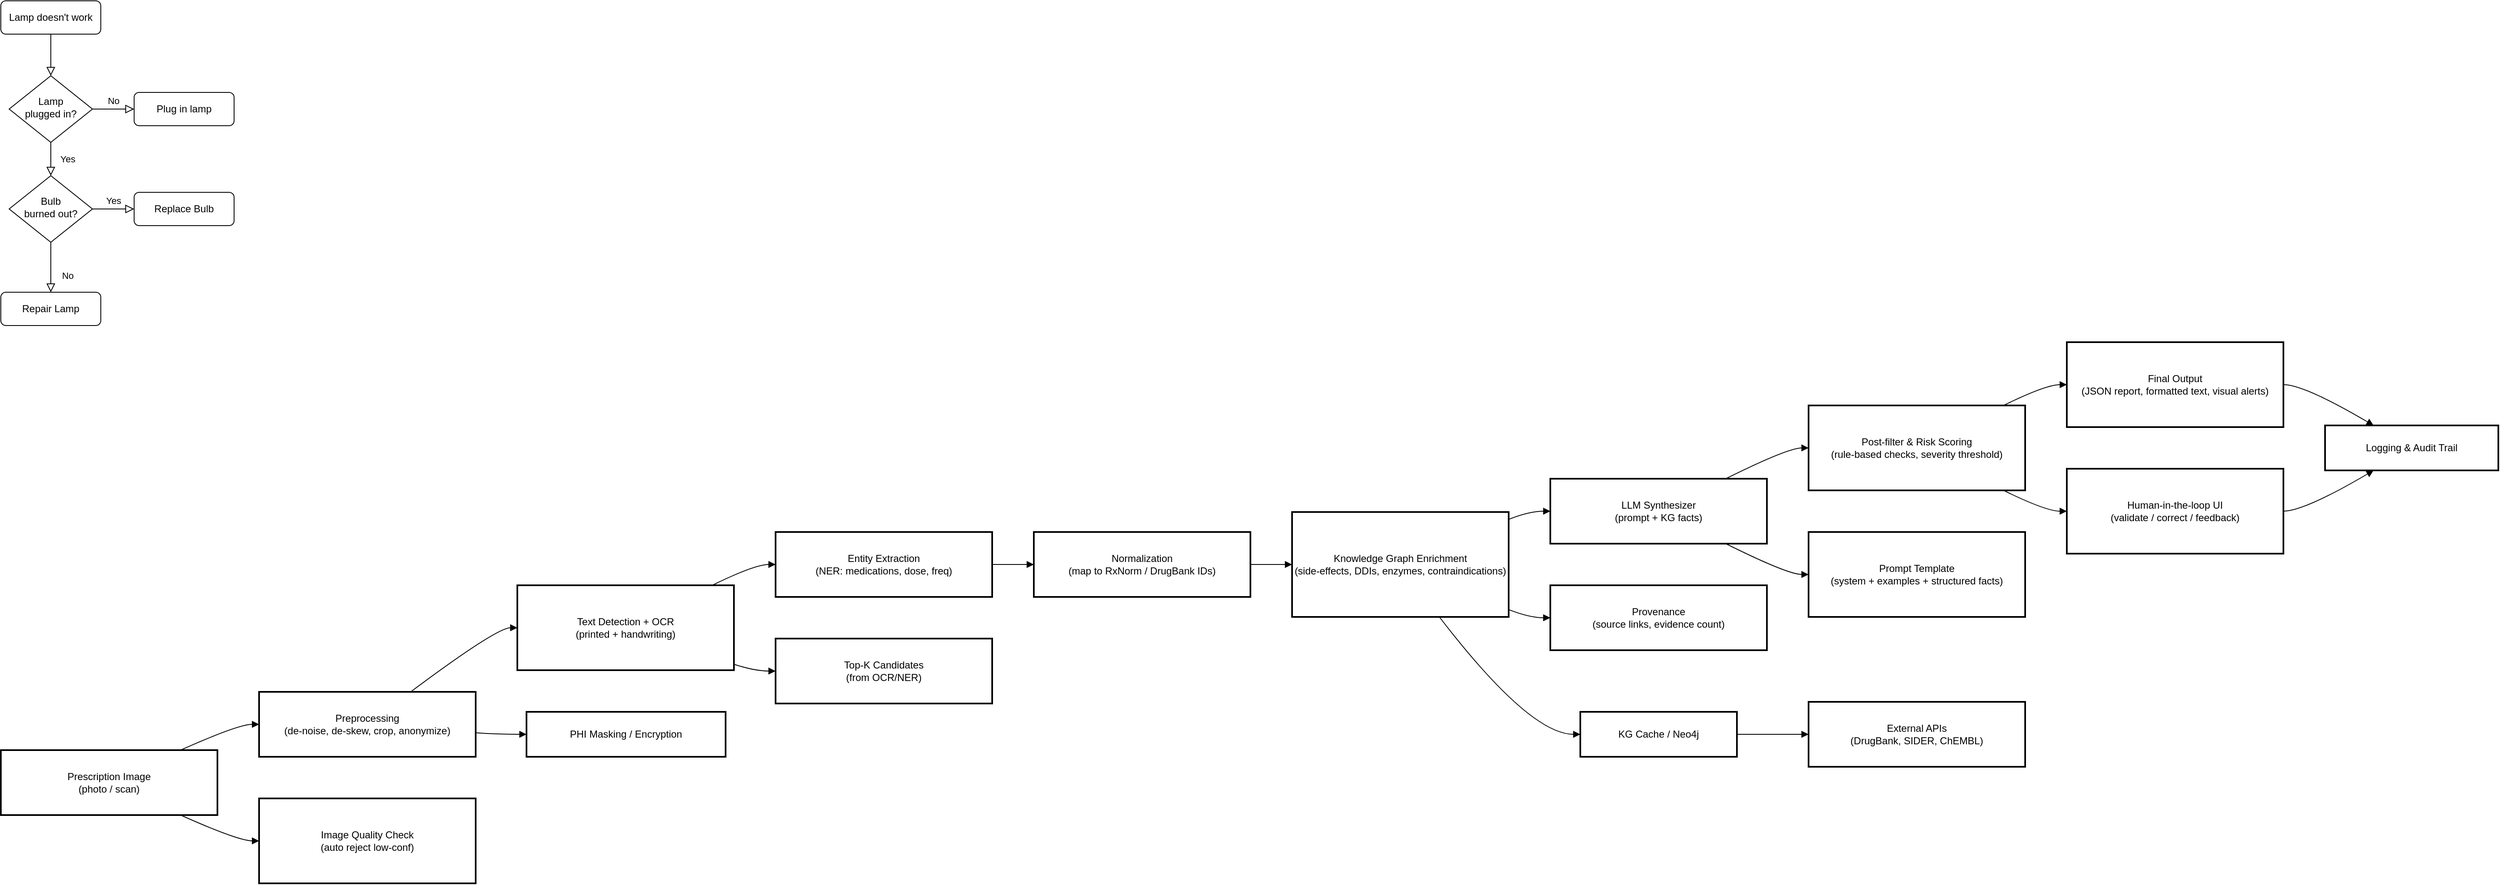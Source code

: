 <mxfile version="26.2.14">
  <diagram id="C5RBs43oDa-KdzZeNtuy" name="Page-1">
    <mxGraphModel dx="1603" dy="811" grid="1" gridSize="10" guides="1" tooltips="1" connect="1" arrows="1" fold="1" page="1" pageScale="1" pageWidth="827" pageHeight="1169" math="0" shadow="0">
      <root>
        <mxCell id="WIyWlLk6GJQsqaUBKTNV-0" />
        <mxCell id="WIyWlLk6GJQsqaUBKTNV-1" parent="WIyWlLk6GJQsqaUBKTNV-0" />
        <mxCell id="WIyWlLk6GJQsqaUBKTNV-2" value="" style="rounded=0;html=1;jettySize=auto;orthogonalLoop=1;fontSize=11;endArrow=block;endFill=0;endSize=8;strokeWidth=1;shadow=0;labelBackgroundColor=none;edgeStyle=orthogonalEdgeStyle;" parent="WIyWlLk6GJQsqaUBKTNV-1" source="WIyWlLk6GJQsqaUBKTNV-3" target="WIyWlLk6GJQsqaUBKTNV-6" edge="1">
          <mxGeometry relative="1" as="geometry" />
        </mxCell>
        <mxCell id="WIyWlLk6GJQsqaUBKTNV-3" value="Lamp doesn&#39;t work" style="rounded=1;whiteSpace=wrap;html=1;fontSize=12;glass=0;strokeWidth=1;shadow=0;" parent="WIyWlLk6GJQsqaUBKTNV-1" vertex="1">
          <mxGeometry x="160" y="80" width="120" height="40" as="geometry" />
        </mxCell>
        <mxCell id="WIyWlLk6GJQsqaUBKTNV-4" value="Yes" style="rounded=0;html=1;jettySize=auto;orthogonalLoop=1;fontSize=11;endArrow=block;endFill=0;endSize=8;strokeWidth=1;shadow=0;labelBackgroundColor=none;edgeStyle=orthogonalEdgeStyle;" parent="WIyWlLk6GJQsqaUBKTNV-1" source="WIyWlLk6GJQsqaUBKTNV-6" target="WIyWlLk6GJQsqaUBKTNV-10" edge="1">
          <mxGeometry y="20" relative="1" as="geometry">
            <mxPoint as="offset" />
          </mxGeometry>
        </mxCell>
        <mxCell id="WIyWlLk6GJQsqaUBKTNV-5" value="No" style="edgeStyle=orthogonalEdgeStyle;rounded=0;html=1;jettySize=auto;orthogonalLoop=1;fontSize=11;endArrow=block;endFill=0;endSize=8;strokeWidth=1;shadow=0;labelBackgroundColor=none;" parent="WIyWlLk6GJQsqaUBKTNV-1" source="WIyWlLk6GJQsqaUBKTNV-6" target="WIyWlLk6GJQsqaUBKTNV-7" edge="1">
          <mxGeometry y="10" relative="1" as="geometry">
            <mxPoint as="offset" />
          </mxGeometry>
        </mxCell>
        <mxCell id="WIyWlLk6GJQsqaUBKTNV-6" value="Lamp&lt;br&gt;plugged in?" style="rhombus;whiteSpace=wrap;html=1;shadow=0;fontFamily=Helvetica;fontSize=12;align=center;strokeWidth=1;spacing=6;spacingTop=-4;" parent="WIyWlLk6GJQsqaUBKTNV-1" vertex="1">
          <mxGeometry x="170" y="170" width="100" height="80" as="geometry" />
        </mxCell>
        <mxCell id="WIyWlLk6GJQsqaUBKTNV-7" value="Plug in lamp" style="rounded=1;whiteSpace=wrap;html=1;fontSize=12;glass=0;strokeWidth=1;shadow=0;" parent="WIyWlLk6GJQsqaUBKTNV-1" vertex="1">
          <mxGeometry x="320" y="190" width="120" height="40" as="geometry" />
        </mxCell>
        <mxCell id="WIyWlLk6GJQsqaUBKTNV-8" value="No" style="rounded=0;html=1;jettySize=auto;orthogonalLoop=1;fontSize=11;endArrow=block;endFill=0;endSize=8;strokeWidth=1;shadow=0;labelBackgroundColor=none;edgeStyle=orthogonalEdgeStyle;" parent="WIyWlLk6GJQsqaUBKTNV-1" source="WIyWlLk6GJQsqaUBKTNV-10" target="WIyWlLk6GJQsqaUBKTNV-11" edge="1">
          <mxGeometry x="0.333" y="20" relative="1" as="geometry">
            <mxPoint as="offset" />
          </mxGeometry>
        </mxCell>
        <mxCell id="WIyWlLk6GJQsqaUBKTNV-9" value="Yes" style="edgeStyle=orthogonalEdgeStyle;rounded=0;html=1;jettySize=auto;orthogonalLoop=1;fontSize=11;endArrow=block;endFill=0;endSize=8;strokeWidth=1;shadow=0;labelBackgroundColor=none;" parent="WIyWlLk6GJQsqaUBKTNV-1" source="WIyWlLk6GJQsqaUBKTNV-10" target="WIyWlLk6GJQsqaUBKTNV-12" edge="1">
          <mxGeometry y="10" relative="1" as="geometry">
            <mxPoint as="offset" />
          </mxGeometry>
        </mxCell>
        <mxCell id="WIyWlLk6GJQsqaUBKTNV-10" value="Bulb&lt;br&gt;burned out?" style="rhombus;whiteSpace=wrap;html=1;shadow=0;fontFamily=Helvetica;fontSize=12;align=center;strokeWidth=1;spacing=6;spacingTop=-4;" parent="WIyWlLk6GJQsqaUBKTNV-1" vertex="1">
          <mxGeometry x="170" y="290" width="100" height="80" as="geometry" />
        </mxCell>
        <mxCell id="WIyWlLk6GJQsqaUBKTNV-11" value="Repair Lamp" style="rounded=1;whiteSpace=wrap;html=1;fontSize=12;glass=0;strokeWidth=1;shadow=0;" parent="WIyWlLk6GJQsqaUBKTNV-1" vertex="1">
          <mxGeometry x="160" y="430" width="120" height="40" as="geometry" />
        </mxCell>
        <mxCell id="WIyWlLk6GJQsqaUBKTNV-12" value="Replace Bulb" style="rounded=1;whiteSpace=wrap;html=1;fontSize=12;glass=0;strokeWidth=1;shadow=0;" parent="WIyWlLk6GJQsqaUBKTNV-1" vertex="1">
          <mxGeometry x="320" y="310" width="120" height="40" as="geometry" />
        </mxCell>
        <mxCell id="N6oO5OgBBl0GnmpNIQX6-0" value="Prescription Image&#xa;(photo / scan)" style="whiteSpace=wrap;strokeWidth=2;" vertex="1" parent="WIyWlLk6GJQsqaUBKTNV-1">
          <mxGeometry x="160" y="980" width="260" height="78" as="geometry" />
        </mxCell>
        <mxCell id="N6oO5OgBBl0GnmpNIQX6-1" value="Preprocessing&#xa;(de-noise, de-skew, crop, anonymize)" style="whiteSpace=wrap;strokeWidth=2;" vertex="1" parent="WIyWlLk6GJQsqaUBKTNV-1">
          <mxGeometry x="470" y="910" width="260" height="78" as="geometry" />
        </mxCell>
        <mxCell id="N6oO5OgBBl0GnmpNIQX6-2" value="Text Detection + OCR&#xa;(printed + handwriting)" style="whiteSpace=wrap;strokeWidth=2;" vertex="1" parent="WIyWlLk6GJQsqaUBKTNV-1">
          <mxGeometry x="780" y="782" width="260" height="102" as="geometry" />
        </mxCell>
        <mxCell id="N6oO5OgBBl0GnmpNIQX6-3" value="Entity Extraction&#xa;(NER: medications, dose, freq)" style="whiteSpace=wrap;strokeWidth=2;" vertex="1" parent="WIyWlLk6GJQsqaUBKTNV-1">
          <mxGeometry x="1090" y="718" width="260" height="78" as="geometry" />
        </mxCell>
        <mxCell id="N6oO5OgBBl0GnmpNIQX6-4" value="Normalization&#xa;(map to RxNorm / DrugBank IDs)" style="whiteSpace=wrap;strokeWidth=2;" vertex="1" parent="WIyWlLk6GJQsqaUBKTNV-1">
          <mxGeometry x="1400" y="718" width="260" height="78" as="geometry" />
        </mxCell>
        <mxCell id="N6oO5OgBBl0GnmpNIQX6-5" value="Knowledge Graph Enrichment&#xa;(side-effects, DDIs, enzymes, contraindications)" style="whiteSpace=wrap;strokeWidth=2;" vertex="1" parent="WIyWlLk6GJQsqaUBKTNV-1">
          <mxGeometry x="1710" y="694" width="260" height="126" as="geometry" />
        </mxCell>
        <mxCell id="N6oO5OgBBl0GnmpNIQX6-6" value="LLM Synthesizer&#xa;(prompt + KG facts)" style="whiteSpace=wrap;strokeWidth=2;" vertex="1" parent="WIyWlLk6GJQsqaUBKTNV-1">
          <mxGeometry x="2020" y="654" width="260" height="78" as="geometry" />
        </mxCell>
        <mxCell id="N6oO5OgBBl0GnmpNIQX6-7" value="Post-filter &amp; Risk Scoring&#xa;(rule-based checks, severity threshold)" style="whiteSpace=wrap;strokeWidth=2;" vertex="1" parent="WIyWlLk6GJQsqaUBKTNV-1">
          <mxGeometry x="2330" y="566" width="260" height="102" as="geometry" />
        </mxCell>
        <mxCell id="N6oO5OgBBl0GnmpNIQX6-8" value="Final Output&#xa;(JSON report, formatted text, visual alerts)" style="whiteSpace=wrap;strokeWidth=2;" vertex="1" parent="WIyWlLk6GJQsqaUBKTNV-1">
          <mxGeometry x="2640" y="490" width="260" height="102" as="geometry" />
        </mxCell>
        <mxCell id="N6oO5OgBBl0GnmpNIQX6-9" value="Top-K Candidates&#xa;(from OCR/NER)" style="whiteSpace=wrap;strokeWidth=2;" vertex="1" parent="WIyWlLk6GJQsqaUBKTNV-1">
          <mxGeometry x="1090" y="846" width="260" height="78" as="geometry" />
        </mxCell>
        <mxCell id="N6oO5OgBBl0GnmpNIQX6-10" value="Provenance&#xa;(source links, evidence count)" style="whiteSpace=wrap;strokeWidth=2;" vertex="1" parent="WIyWlLk6GJQsqaUBKTNV-1">
          <mxGeometry x="2020" y="782" width="260" height="78" as="geometry" />
        </mxCell>
        <mxCell id="N6oO5OgBBl0GnmpNIQX6-11" value="KG Cache / Neo4j" style="whiteSpace=wrap;strokeWidth=2;" vertex="1" parent="WIyWlLk6GJQsqaUBKTNV-1">
          <mxGeometry x="2056" y="934" width="188" height="54" as="geometry" />
        </mxCell>
        <mxCell id="N6oO5OgBBl0GnmpNIQX6-12" value="External APIs&#xa;(DrugBank, SIDER, ChEMBL)" style="whiteSpace=wrap;strokeWidth=2;" vertex="1" parent="WIyWlLk6GJQsqaUBKTNV-1">
          <mxGeometry x="2330" y="922" width="260" height="78" as="geometry" />
        </mxCell>
        <mxCell id="N6oO5OgBBl0GnmpNIQX6-13" value="Human-in-the-loop UI&#xa;(validate / correct / feedback)" style="whiteSpace=wrap;strokeWidth=2;" vertex="1" parent="WIyWlLk6GJQsqaUBKTNV-1">
          <mxGeometry x="2640" y="642" width="260" height="102" as="geometry" />
        </mxCell>
        <mxCell id="N6oO5OgBBl0GnmpNIQX6-14" value="Image Quality Check&#xa;(auto reject low-conf)" style="whiteSpace=wrap;strokeWidth=2;" vertex="1" parent="WIyWlLk6GJQsqaUBKTNV-1">
          <mxGeometry x="470" y="1038" width="260" height="102" as="geometry" />
        </mxCell>
        <mxCell id="N6oO5OgBBl0GnmpNIQX6-15" value="PHI Masking / Encryption" style="whiteSpace=wrap;strokeWidth=2;" vertex="1" parent="WIyWlLk6GJQsqaUBKTNV-1">
          <mxGeometry x="791" y="934" width="239" height="54" as="geometry" />
        </mxCell>
        <mxCell id="N6oO5OgBBl0GnmpNIQX6-16" value="Prompt Template&#xa;(system + examples + structured facts)" style="whiteSpace=wrap;strokeWidth=2;" vertex="1" parent="WIyWlLk6GJQsqaUBKTNV-1">
          <mxGeometry x="2330" y="718" width="260" height="102" as="geometry" />
        </mxCell>
        <mxCell id="N6oO5OgBBl0GnmpNIQX6-17" value="Logging &amp; Audit Trail" style="whiteSpace=wrap;strokeWidth=2;" vertex="1" parent="WIyWlLk6GJQsqaUBKTNV-1">
          <mxGeometry x="2950" y="590" width="208" height="54" as="geometry" />
        </mxCell>
        <mxCell id="N6oO5OgBBl0GnmpNIQX6-18" value="" style="curved=1;startArrow=none;endArrow=block;exitX=0.83;exitY=0;entryX=0;entryY=0.5;rounded=0;" edge="1" parent="WIyWlLk6GJQsqaUBKTNV-1" source="N6oO5OgBBl0GnmpNIQX6-0" target="N6oO5OgBBl0GnmpNIQX6-1">
          <mxGeometry relative="1" as="geometry">
            <Array as="points">
              <mxPoint x="445" y="949" />
            </Array>
          </mxGeometry>
        </mxCell>
        <mxCell id="N6oO5OgBBl0GnmpNIQX6-19" value="" style="curved=1;startArrow=none;endArrow=block;exitX=0.7;exitY=0;entryX=0;entryY=0.5;rounded=0;" edge="1" parent="WIyWlLk6GJQsqaUBKTNV-1" source="N6oO5OgBBl0GnmpNIQX6-1" target="N6oO5OgBBl0GnmpNIQX6-2">
          <mxGeometry relative="1" as="geometry">
            <Array as="points">
              <mxPoint x="755" y="833" />
            </Array>
          </mxGeometry>
        </mxCell>
        <mxCell id="N6oO5OgBBl0GnmpNIQX6-20" value="" style="curved=1;startArrow=none;endArrow=block;exitX=0.9;exitY=0;entryX=0;entryY=0.5;rounded=0;" edge="1" parent="WIyWlLk6GJQsqaUBKTNV-1" source="N6oO5OgBBl0GnmpNIQX6-2" target="N6oO5OgBBl0GnmpNIQX6-3">
          <mxGeometry relative="1" as="geometry">
            <Array as="points">
              <mxPoint x="1065" y="757" />
            </Array>
          </mxGeometry>
        </mxCell>
        <mxCell id="N6oO5OgBBl0GnmpNIQX6-21" value="" style="curved=1;startArrow=none;endArrow=block;exitX=1;exitY=0.5;entryX=0;entryY=0.5;rounded=0;" edge="1" parent="WIyWlLk6GJQsqaUBKTNV-1" source="N6oO5OgBBl0GnmpNIQX6-3" target="N6oO5OgBBl0GnmpNIQX6-4">
          <mxGeometry relative="1" as="geometry">
            <Array as="points" />
          </mxGeometry>
        </mxCell>
        <mxCell id="N6oO5OgBBl0GnmpNIQX6-22" value="" style="curved=1;startArrow=none;endArrow=block;exitX=1;exitY=0.5;entryX=0;entryY=0.5;rounded=0;" edge="1" parent="WIyWlLk6GJQsqaUBKTNV-1" source="N6oO5OgBBl0GnmpNIQX6-4" target="N6oO5OgBBl0GnmpNIQX6-5">
          <mxGeometry relative="1" as="geometry">
            <Array as="points" />
          </mxGeometry>
        </mxCell>
        <mxCell id="N6oO5OgBBl0GnmpNIQX6-23" value="" style="curved=1;startArrow=none;endArrow=block;exitX=1;exitY=0.07;entryX=0;entryY=0.5;rounded=0;" edge="1" parent="WIyWlLk6GJQsqaUBKTNV-1" source="N6oO5OgBBl0GnmpNIQX6-5" target="N6oO5OgBBl0GnmpNIQX6-6">
          <mxGeometry relative="1" as="geometry">
            <Array as="points">
              <mxPoint x="1995" y="693" />
            </Array>
          </mxGeometry>
        </mxCell>
        <mxCell id="N6oO5OgBBl0GnmpNIQX6-24" value="" style="curved=1;startArrow=none;endArrow=block;exitX=0.81;exitY=0;entryX=0;entryY=0.5;rounded=0;" edge="1" parent="WIyWlLk6GJQsqaUBKTNV-1" source="N6oO5OgBBl0GnmpNIQX6-6" target="N6oO5OgBBl0GnmpNIQX6-7">
          <mxGeometry relative="1" as="geometry">
            <Array as="points">
              <mxPoint x="2305" y="617" />
            </Array>
          </mxGeometry>
        </mxCell>
        <mxCell id="N6oO5OgBBl0GnmpNIQX6-25" value="" style="curved=1;startArrow=none;endArrow=block;exitX=0.9;exitY=0;entryX=0;entryY=0.5;rounded=0;" edge="1" parent="WIyWlLk6GJQsqaUBKTNV-1" source="N6oO5OgBBl0GnmpNIQX6-7" target="N6oO5OgBBl0GnmpNIQX6-8">
          <mxGeometry relative="1" as="geometry">
            <Array as="points">
              <mxPoint x="2615" y="541" />
            </Array>
          </mxGeometry>
        </mxCell>
        <mxCell id="N6oO5OgBBl0GnmpNIQX6-26" value="" style="curved=1;startArrow=none;endArrow=block;exitX=1;exitY=0.93;entryX=0;entryY=0.5;rounded=0;" edge="1" parent="WIyWlLk6GJQsqaUBKTNV-1" source="N6oO5OgBBl0GnmpNIQX6-2" target="N6oO5OgBBl0GnmpNIQX6-9">
          <mxGeometry relative="1" as="geometry">
            <Array as="points">
              <mxPoint x="1065" y="885" />
            </Array>
          </mxGeometry>
        </mxCell>
        <mxCell id="N6oO5OgBBl0GnmpNIQX6-27" value="" style="curved=1;startArrow=none;endArrow=block;exitX=1;exitY=0.93;entryX=0;entryY=0.5;rounded=0;" edge="1" parent="WIyWlLk6GJQsqaUBKTNV-1" source="N6oO5OgBBl0GnmpNIQX6-5" target="N6oO5OgBBl0GnmpNIQX6-10">
          <mxGeometry relative="1" as="geometry">
            <Array as="points">
              <mxPoint x="1995" y="821" />
            </Array>
          </mxGeometry>
        </mxCell>
        <mxCell id="N6oO5OgBBl0GnmpNIQX6-28" value="" style="curved=1;startArrow=none;endArrow=block;exitX=0.68;exitY=1;entryX=0;entryY=0.5;rounded=0;" edge="1" parent="WIyWlLk6GJQsqaUBKTNV-1" source="N6oO5OgBBl0GnmpNIQX6-5" target="N6oO5OgBBl0GnmpNIQX6-11">
          <mxGeometry relative="1" as="geometry">
            <Array as="points">
              <mxPoint x="1995" y="961" />
            </Array>
          </mxGeometry>
        </mxCell>
        <mxCell id="N6oO5OgBBl0GnmpNIQX6-29" value="" style="curved=1;startArrow=none;endArrow=block;exitX=1;exitY=0.5;entryX=0;entryY=0.5;rounded=0;" edge="1" parent="WIyWlLk6GJQsqaUBKTNV-1" source="N6oO5OgBBl0GnmpNIQX6-11" target="N6oO5OgBBl0GnmpNIQX6-12">
          <mxGeometry relative="1" as="geometry">
            <Array as="points" />
          </mxGeometry>
        </mxCell>
        <mxCell id="N6oO5OgBBl0GnmpNIQX6-30" value="" style="curved=1;startArrow=none;endArrow=block;exitX=0.9;exitY=1;entryX=0;entryY=0.5;rounded=0;" edge="1" parent="WIyWlLk6GJQsqaUBKTNV-1" source="N6oO5OgBBl0GnmpNIQX6-7" target="N6oO5OgBBl0GnmpNIQX6-13">
          <mxGeometry relative="1" as="geometry">
            <Array as="points">
              <mxPoint x="2615" y="693" />
            </Array>
          </mxGeometry>
        </mxCell>
        <mxCell id="N6oO5OgBBl0GnmpNIQX6-31" value="" style="curved=1;startArrow=none;endArrow=block;exitX=0.83;exitY=1;entryX=0;entryY=0.5;rounded=0;" edge="1" parent="WIyWlLk6GJQsqaUBKTNV-1" source="N6oO5OgBBl0GnmpNIQX6-0" target="N6oO5OgBBl0GnmpNIQX6-14">
          <mxGeometry relative="1" as="geometry">
            <Array as="points">
              <mxPoint x="445" y="1089" />
            </Array>
          </mxGeometry>
        </mxCell>
        <mxCell id="N6oO5OgBBl0GnmpNIQX6-32" value="" style="curved=1;startArrow=none;endArrow=block;exitX=1;exitY=0.63;entryX=0;entryY=0.5;rounded=0;" edge="1" parent="WIyWlLk6GJQsqaUBKTNV-1" source="N6oO5OgBBl0GnmpNIQX6-1" target="N6oO5OgBBl0GnmpNIQX6-15">
          <mxGeometry relative="1" as="geometry">
            <Array as="points">
              <mxPoint x="755" y="961" />
            </Array>
          </mxGeometry>
        </mxCell>
        <mxCell id="N6oO5OgBBl0GnmpNIQX6-33" value="" style="curved=1;startArrow=none;endArrow=block;exitX=0.81;exitY=1;entryX=0;entryY=0.5;rounded=0;" edge="1" parent="WIyWlLk6GJQsqaUBKTNV-1" source="N6oO5OgBBl0GnmpNIQX6-6" target="N6oO5OgBBl0GnmpNIQX6-16">
          <mxGeometry relative="1" as="geometry">
            <Array as="points">
              <mxPoint x="2305" y="769" />
            </Array>
          </mxGeometry>
        </mxCell>
        <mxCell id="N6oO5OgBBl0GnmpNIQX6-34" value="" style="curved=1;startArrow=none;endArrow=block;exitX=1;exitY=0.5;entryX=0.28;entryY=1;rounded=0;" edge="1" parent="WIyWlLk6GJQsqaUBKTNV-1" source="N6oO5OgBBl0GnmpNIQX6-13" target="N6oO5OgBBl0GnmpNIQX6-17">
          <mxGeometry relative="1" as="geometry">
            <Array as="points">
              <mxPoint x="2925" y="693" />
            </Array>
          </mxGeometry>
        </mxCell>
        <mxCell id="N6oO5OgBBl0GnmpNIQX6-35" value="" style="curved=1;startArrow=none;endArrow=block;exitX=1;exitY=0.5;entryX=0.28;entryY=0;rounded=0;" edge="1" parent="WIyWlLk6GJQsqaUBKTNV-1" source="N6oO5OgBBl0GnmpNIQX6-8" target="N6oO5OgBBl0GnmpNIQX6-17">
          <mxGeometry relative="1" as="geometry">
            <Array as="points">
              <mxPoint x="2925" y="541" />
            </Array>
          </mxGeometry>
        </mxCell>
      </root>
    </mxGraphModel>
  </diagram>
</mxfile>
